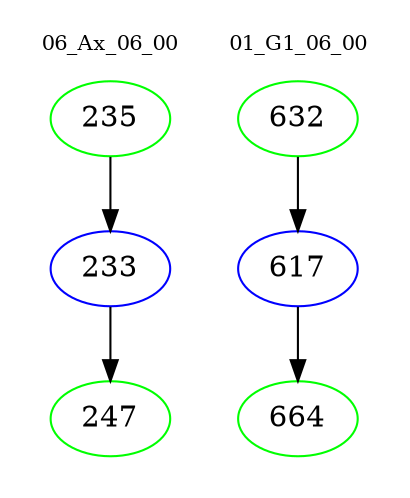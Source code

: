 digraph{
subgraph cluster_0 {
color = white
label = "06_Ax_06_00";
fontsize=10;
T0_235 [label="235", color="green"]
T0_235 -> T0_233 [color="black"]
T0_233 [label="233", color="blue"]
T0_233 -> T0_247 [color="black"]
T0_247 [label="247", color="green"]
}
subgraph cluster_1 {
color = white
label = "01_G1_06_00";
fontsize=10;
T1_632 [label="632", color="green"]
T1_632 -> T1_617 [color="black"]
T1_617 [label="617", color="blue"]
T1_617 -> T1_664 [color="black"]
T1_664 [label="664", color="green"]
}
}
